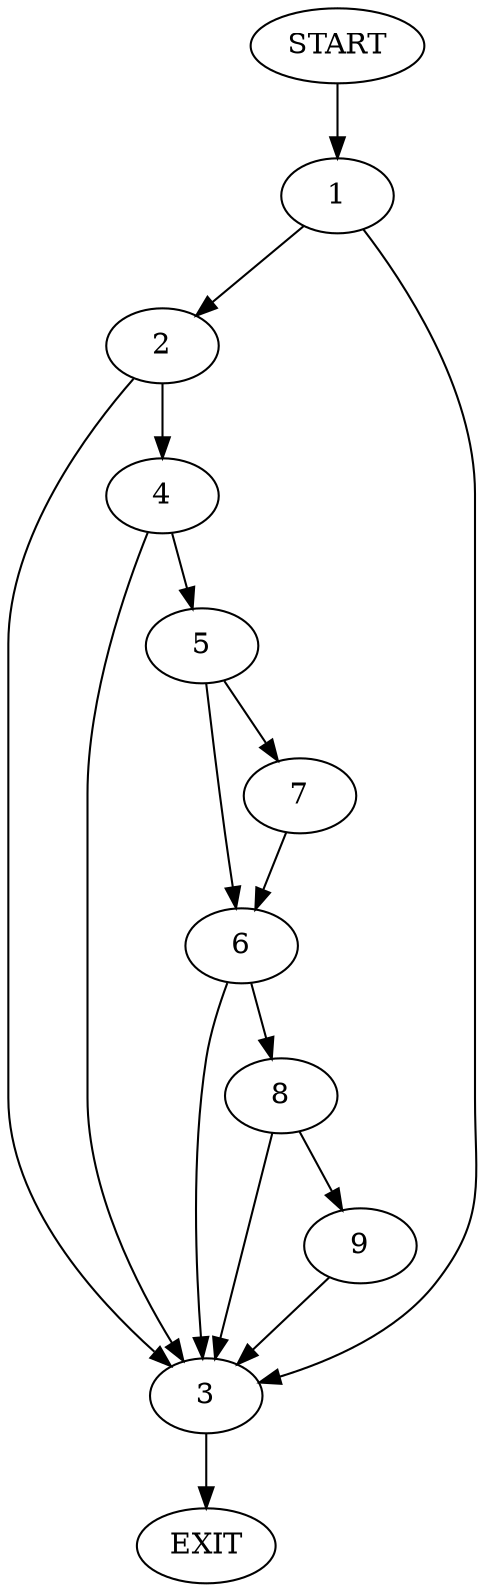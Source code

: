 digraph {
0 [label="START"]
10 [label="EXIT"]
0 -> 1
1 -> 2
1 -> 3
3 -> 10
2 -> 4
2 -> 3
4 -> 5
4 -> 3
5 -> 6
5 -> 7
7 -> 6
6 -> 8
6 -> 3
8 -> 9
8 -> 3
9 -> 3
}
